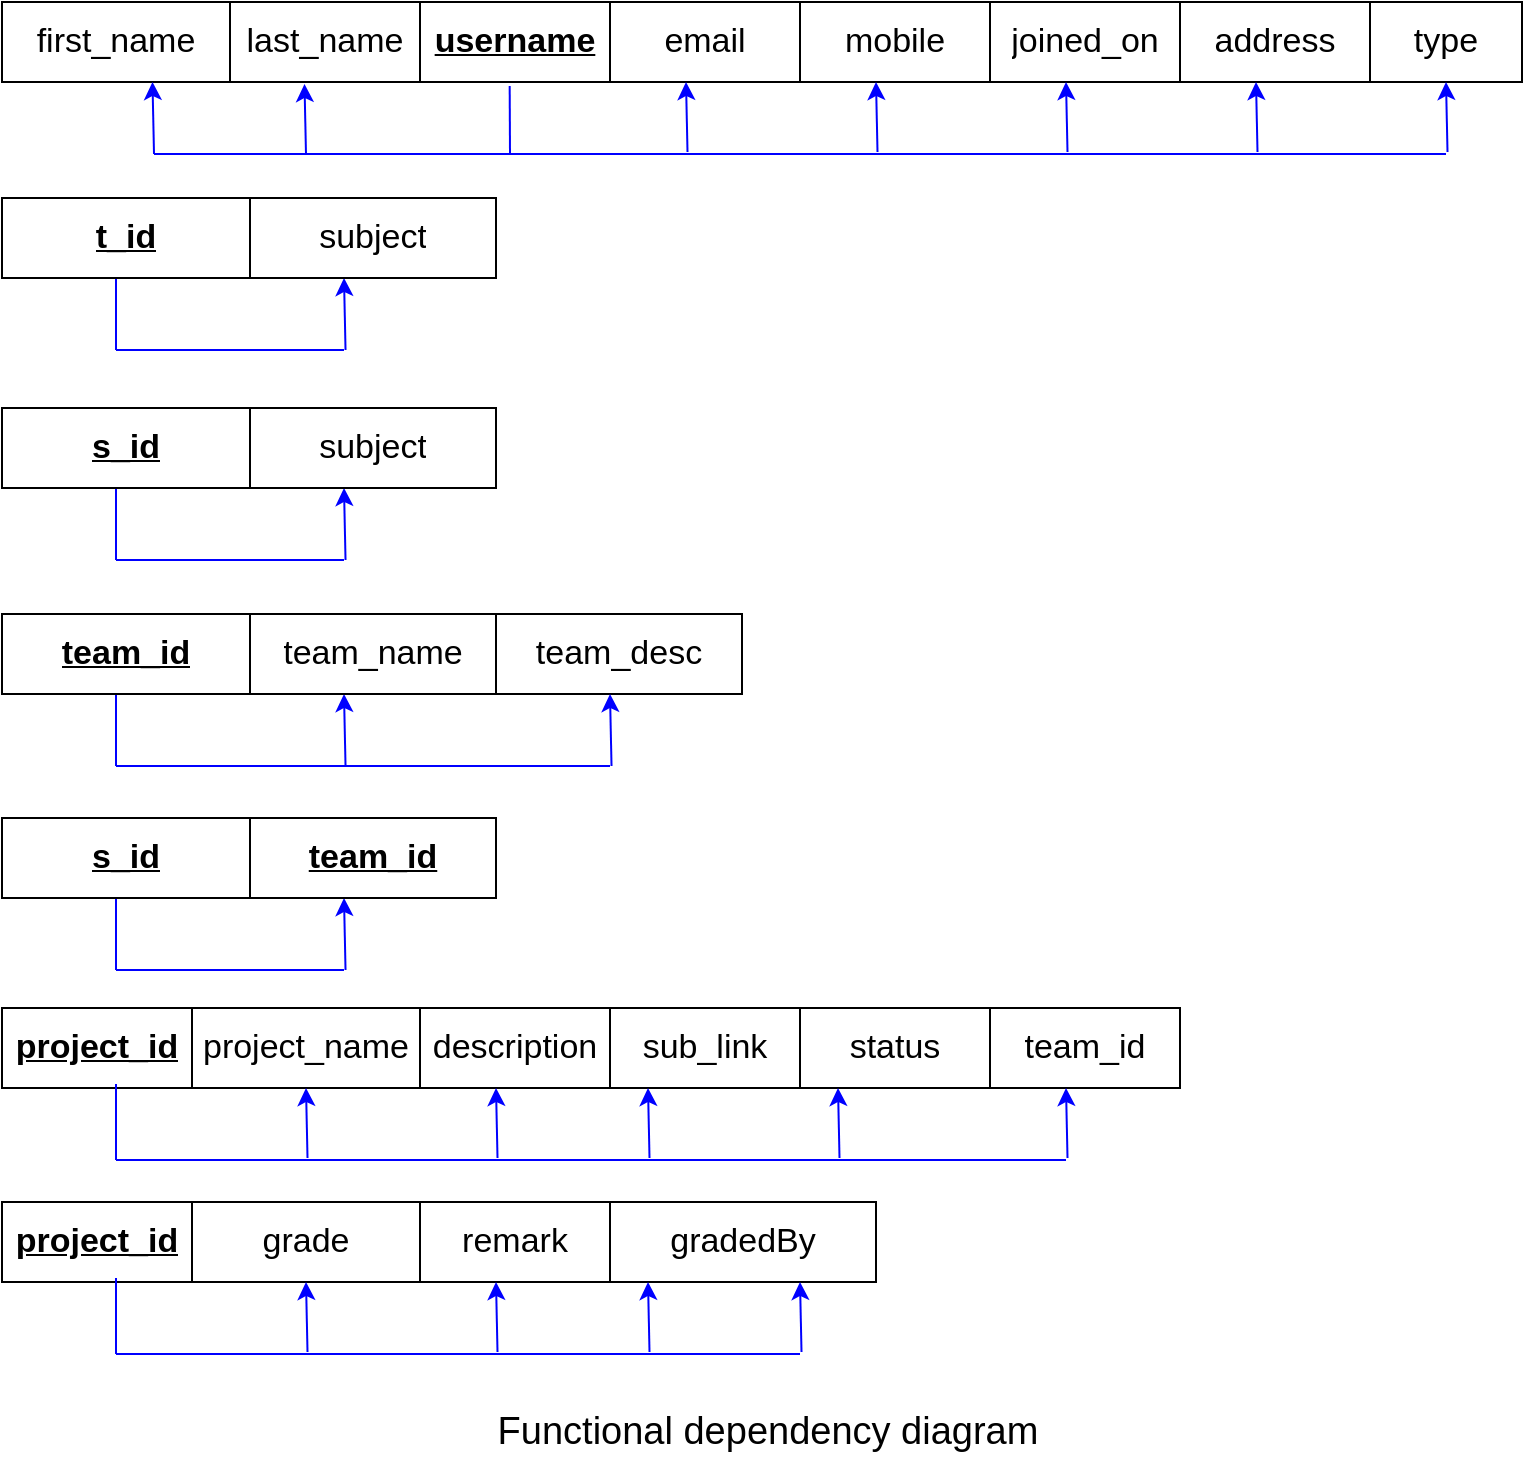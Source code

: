 <mxfile version="20.6.0" type="github">
  <diagram id="kgpKYQtTHZ0yAKxKKP6v" name="Page-1">
    <mxGraphModel dx="1422" dy="805" grid="0" gridSize="19" guides="1" tooltips="1" connect="1" arrows="1" fold="1" page="1" pageScale="1" pageWidth="1100" pageHeight="1700" background="#FFFFFF" math="0" shadow="0">
      <root>
        <mxCell id="0" />
        <mxCell id="1" parent="0" />
        <mxCell id="M3xpHvlSZPzgq7l44gkS-55" value="" style="shape=table;startSize=0;container=1;collapsible=0;childLayout=tableLayout;fontSize=14;" vertex="1" parent="1">
          <mxGeometry x="133" y="104" width="760" height="40" as="geometry" />
        </mxCell>
        <mxCell id="M3xpHvlSZPzgq7l44gkS-56" value="" style="shape=tableRow;horizontal=0;startSize=0;swimlaneHead=0;swimlaneBody=0;top=0;left=0;bottom=0;right=0;collapsible=0;dropTarget=0;fillColor=none;points=[[0,0.5],[1,0.5]];portConstraint=eastwest;fontSize=14;" vertex="1" parent="M3xpHvlSZPzgq7l44gkS-55">
          <mxGeometry width="760" height="40" as="geometry" />
        </mxCell>
        <mxCell id="M3xpHvlSZPzgq7l44gkS-57" value="first_name" style="shape=partialRectangle;html=1;whiteSpace=wrap;connectable=0;overflow=hidden;fillColor=none;top=0;left=0;bottom=0;right=0;pointerEvents=1;fontSize=17;" vertex="1" parent="M3xpHvlSZPzgq7l44gkS-56">
          <mxGeometry width="114" height="40" as="geometry">
            <mxRectangle width="114" height="40" as="alternateBounds" />
          </mxGeometry>
        </mxCell>
        <mxCell id="M3xpHvlSZPzgq7l44gkS-58" value="last_name" style="shape=partialRectangle;html=1;whiteSpace=wrap;connectable=0;overflow=hidden;fillColor=none;top=0;left=0;bottom=0;right=0;pointerEvents=1;fontSize=17;" vertex="1" parent="M3xpHvlSZPzgq7l44gkS-56">
          <mxGeometry x="114" width="95" height="40" as="geometry">
            <mxRectangle width="95" height="40" as="alternateBounds" />
          </mxGeometry>
        </mxCell>
        <mxCell id="M3xpHvlSZPzgq7l44gkS-59" value="&lt;u&gt;&lt;b&gt;username&lt;/b&gt;&lt;/u&gt;" style="shape=partialRectangle;html=1;whiteSpace=wrap;connectable=0;overflow=hidden;fillColor=none;top=0;left=0;bottom=0;right=0;pointerEvents=1;fontSize=17;" vertex="1" parent="M3xpHvlSZPzgq7l44gkS-56">
          <mxGeometry x="209" width="95" height="40" as="geometry">
            <mxRectangle width="95" height="40" as="alternateBounds" />
          </mxGeometry>
        </mxCell>
        <mxCell id="M3xpHvlSZPzgq7l44gkS-60" value="email" style="shape=partialRectangle;html=1;whiteSpace=wrap;connectable=0;overflow=hidden;fillColor=none;top=0;left=0;bottom=0;right=0;pointerEvents=1;fontSize=17;" vertex="1" parent="M3xpHvlSZPzgq7l44gkS-56">
          <mxGeometry x="304" width="95" height="40" as="geometry">
            <mxRectangle width="95" height="40" as="alternateBounds" />
          </mxGeometry>
        </mxCell>
        <mxCell id="M3xpHvlSZPzgq7l44gkS-61" value="mobile" style="shape=partialRectangle;html=1;whiteSpace=wrap;connectable=0;overflow=hidden;fillColor=none;top=0;left=0;bottom=0;right=0;pointerEvents=1;fontSize=17;" vertex="1" parent="M3xpHvlSZPzgq7l44gkS-56">
          <mxGeometry x="399" width="95" height="40" as="geometry">
            <mxRectangle width="95" height="40" as="alternateBounds" />
          </mxGeometry>
        </mxCell>
        <mxCell id="M3xpHvlSZPzgq7l44gkS-62" value="joined_on" style="shape=partialRectangle;html=1;whiteSpace=wrap;connectable=0;overflow=hidden;fillColor=none;top=0;left=0;bottom=0;right=0;pointerEvents=1;fontSize=17;" vertex="1" parent="M3xpHvlSZPzgq7l44gkS-56">
          <mxGeometry x="494" width="95" height="40" as="geometry">
            <mxRectangle width="95" height="40" as="alternateBounds" />
          </mxGeometry>
        </mxCell>
        <mxCell id="M3xpHvlSZPzgq7l44gkS-63" value="address" style="shape=partialRectangle;html=1;whiteSpace=wrap;connectable=0;overflow=hidden;fillColor=none;top=0;left=0;bottom=0;right=0;pointerEvents=1;fontSize=17;" vertex="1" parent="M3xpHvlSZPzgq7l44gkS-56">
          <mxGeometry x="589" width="95" height="40" as="geometry">
            <mxRectangle width="95" height="40" as="alternateBounds" />
          </mxGeometry>
        </mxCell>
        <mxCell id="M3xpHvlSZPzgq7l44gkS-64" value="type" style="shape=partialRectangle;html=1;whiteSpace=wrap;connectable=0;overflow=hidden;fillColor=none;top=0;left=0;bottom=0;right=0;pointerEvents=1;fontSize=17;" vertex="1" parent="M3xpHvlSZPzgq7l44gkS-56">
          <mxGeometry x="684" width="76" height="40" as="geometry">
            <mxRectangle width="76" height="40" as="alternateBounds" />
          </mxGeometry>
        </mxCell>
        <mxCell id="M3xpHvlSZPzgq7l44gkS-100" value="" style="endArrow=none;html=1;rounded=0;fontSize=17;labelBorderColor=#0000CC;fontColor=#0000CC;strokeColor=#0000FF;" edge="1" parent="1">
          <mxGeometry width="50" height="50" relative="1" as="geometry">
            <mxPoint x="209" y="180" as="sourcePoint" />
            <mxPoint x="855" y="180" as="targetPoint" />
          </mxGeometry>
        </mxCell>
        <mxCell id="M3xpHvlSZPzgq7l44gkS-101" value="" style="endArrow=classic;html=1;rounded=0;fontSize=17;entryX=0.099;entryY=1;entryDx=0;entryDy=0;entryPerimeter=0;labelBorderColor=#0000CC;fontColor=#0000CC;strokeColor=#0000FF;" edge="1" parent="1" target="M3xpHvlSZPzgq7l44gkS-56">
          <mxGeometry width="50" height="50" relative="1" as="geometry">
            <mxPoint x="209" y="180" as="sourcePoint" />
            <mxPoint x="449" y="294" as="targetPoint" />
          </mxGeometry>
        </mxCell>
        <mxCell id="M3xpHvlSZPzgq7l44gkS-102" value="" style="endArrow=classic;html=1;rounded=0;fontSize=17;entryX=0.199;entryY=1.025;entryDx=0;entryDy=0;entryPerimeter=0;labelBorderColor=#0000CC;fontColor=#0000CC;strokeColor=#0000FF;" edge="1" parent="1" target="M3xpHvlSZPzgq7l44gkS-56">
          <mxGeometry width="50" height="50" relative="1" as="geometry">
            <mxPoint x="285" y="180" as="sourcePoint" />
            <mxPoint x="449" y="294" as="targetPoint" />
          </mxGeometry>
        </mxCell>
        <mxCell id="M3xpHvlSZPzgq7l44gkS-105" value="" style="endArrow=classic;html=1;rounded=0;fontSize=17;entryX=0.199;entryY=1.025;entryDx=0;entryDy=0;entryPerimeter=0;labelBorderColor=#0000CC;fontColor=#0000CC;strokeColor=#0000FF;" edge="1" parent="1">
          <mxGeometry width="50" height="50" relative="1" as="geometry">
            <mxPoint x="475.76" y="179" as="sourcePoint" />
            <mxPoint x="475" y="144" as="targetPoint" />
          </mxGeometry>
        </mxCell>
        <mxCell id="M3xpHvlSZPzgq7l44gkS-106" value="" style="endArrow=classic;html=1;rounded=0;fontSize=17;entryX=0.199;entryY=1.025;entryDx=0;entryDy=0;entryPerimeter=0;labelBorderColor=#0000CC;fontColor=#0000CC;strokeColor=#0000FF;" edge="1" parent="1">
          <mxGeometry width="50" height="50" relative="1" as="geometry">
            <mxPoint x="665.76" y="179" as="sourcePoint" />
            <mxPoint x="665" y="144" as="targetPoint" />
          </mxGeometry>
        </mxCell>
        <mxCell id="M3xpHvlSZPzgq7l44gkS-107" value="" style="endArrow=classic;html=1;rounded=0;fontSize=17;entryX=0.199;entryY=1.025;entryDx=0;entryDy=0;entryPerimeter=0;labelBorderColor=#0000CC;fontColor=#0000CC;strokeColor=#0000FF;" edge="1" parent="1">
          <mxGeometry width="50" height="50" relative="1" as="geometry">
            <mxPoint x="570.76" y="179" as="sourcePoint" />
            <mxPoint x="570" y="144" as="targetPoint" />
          </mxGeometry>
        </mxCell>
        <mxCell id="M3xpHvlSZPzgq7l44gkS-108" value="" style="endArrow=classic;html=1;rounded=0;fontSize=17;entryX=0.199;entryY=1.025;entryDx=0;entryDy=0;entryPerimeter=0;labelBorderColor=#0000CC;fontColor=#0000CC;strokeColor=#0000FF;" edge="1" parent="1">
          <mxGeometry width="50" height="50" relative="1" as="geometry">
            <mxPoint x="855.76" y="179" as="sourcePoint" />
            <mxPoint x="855" y="144" as="targetPoint" />
          </mxGeometry>
        </mxCell>
        <mxCell id="M3xpHvlSZPzgq7l44gkS-109" value="" style="endArrow=classic;html=1;rounded=0;fontSize=17;entryX=0.199;entryY=1.025;entryDx=0;entryDy=0;entryPerimeter=0;labelBorderColor=#0000CC;fontColor=#0000CC;strokeColor=#0000FF;" edge="1" parent="1">
          <mxGeometry width="50" height="50" relative="1" as="geometry">
            <mxPoint x="760.76" y="179" as="sourcePoint" />
            <mxPoint x="760" y="144" as="targetPoint" />
          </mxGeometry>
        </mxCell>
        <mxCell id="M3xpHvlSZPzgq7l44gkS-110" value="" style="endArrow=none;html=1;rounded=0;fontSize=17;entryX=0.334;entryY=1.05;entryDx=0;entryDy=0;entryPerimeter=0;labelBorderColor=#0000CC;fontColor=#0000CC;strokeColor=#0000FF;" edge="1" parent="1" target="M3xpHvlSZPzgq7l44gkS-56">
          <mxGeometry width="50" height="50" relative="1" as="geometry">
            <mxPoint x="387" y="180" as="sourcePoint" />
            <mxPoint x="449" y="294" as="targetPoint" />
          </mxGeometry>
        </mxCell>
        <mxCell id="M3xpHvlSZPzgq7l44gkS-121" value="" style="endArrow=none;html=1;rounded=0;fontSize=17;labelBorderColor=#0000CC;fontColor=#0000CC;strokeColor=#0000FF;" edge="1" parent="1">
          <mxGeometry width="50" height="50" relative="1" as="geometry">
            <mxPoint x="190" y="278" as="sourcePoint" />
            <mxPoint x="304" y="278" as="targetPoint" />
          </mxGeometry>
        </mxCell>
        <mxCell id="M3xpHvlSZPzgq7l44gkS-122" value="" style="endArrow=classic;html=1;rounded=0;fontSize=17;entryX=0.099;entryY=1;entryDx=0;entryDy=0;entryPerimeter=0;labelBorderColor=#0000CC;fontColor=#0000CC;strokeColor=#0000FF;" edge="1" parent="1">
          <mxGeometry width="50" height="50" relative="1" as="geometry">
            <mxPoint x="304.76" y="278" as="sourcePoint" />
            <mxPoint x="304" y="242" as="targetPoint" />
          </mxGeometry>
        </mxCell>
        <mxCell id="M3xpHvlSZPzgq7l44gkS-129" value="" style="endArrow=none;html=1;rounded=0;fontSize=17;entryX=0.334;entryY=1.05;entryDx=0;entryDy=0;entryPerimeter=0;labelBorderColor=#0000CC;fontColor=#0000CC;strokeColor=#0000FF;" edge="1" parent="1">
          <mxGeometry width="50" height="50" relative="1" as="geometry">
            <mxPoint x="190" y="278" as="sourcePoint" />
            <mxPoint x="190.0" y="242" as="targetPoint" />
          </mxGeometry>
        </mxCell>
        <mxCell id="M3xpHvlSZPzgq7l44gkS-130" value="" style="shape=table;startSize=0;container=1;collapsible=0;childLayout=tableLayout;fontSize=17;fontColor=#000000;" vertex="1" parent="1">
          <mxGeometry x="133" y="202" width="247" height="40" as="geometry" />
        </mxCell>
        <mxCell id="M3xpHvlSZPzgq7l44gkS-131" value="" style="shape=tableRow;horizontal=0;startSize=0;swimlaneHead=0;swimlaneBody=0;top=0;left=0;bottom=0;right=0;collapsible=0;dropTarget=0;fillColor=none;points=[[0,0.5],[1,0.5]];portConstraint=eastwest;fontSize=17;fontColor=#000000;" vertex="1" parent="M3xpHvlSZPzgq7l44gkS-130">
          <mxGeometry width="247" height="40" as="geometry" />
        </mxCell>
        <mxCell id="M3xpHvlSZPzgq7l44gkS-132" value="&lt;font&gt;&lt;b&gt;&lt;u&gt;t_id&lt;/u&gt;&lt;/b&gt;&lt;/font&gt;" style="shape=partialRectangle;html=1;whiteSpace=wrap;connectable=0;overflow=hidden;fillColor=none;top=0;left=0;bottom=0;right=0;pointerEvents=1;fontSize=17;fontColor=#000000;" vertex="1" parent="M3xpHvlSZPzgq7l44gkS-131">
          <mxGeometry width="124" height="40" as="geometry">
            <mxRectangle width="124" height="40" as="alternateBounds" />
          </mxGeometry>
        </mxCell>
        <mxCell id="M3xpHvlSZPzgq7l44gkS-133" value="&lt;font&gt;subject&lt;/font&gt;" style="shape=partialRectangle;html=1;whiteSpace=wrap;connectable=0;overflow=hidden;fillColor=none;top=0;left=0;bottom=0;right=0;pointerEvents=1;fontSize=17;fontColor=#000000;" vertex="1" parent="M3xpHvlSZPzgq7l44gkS-131">
          <mxGeometry x="124" width="123" height="40" as="geometry">
            <mxRectangle width="123" height="40" as="alternateBounds" />
          </mxGeometry>
        </mxCell>
        <mxCell id="M3xpHvlSZPzgq7l44gkS-134" value="" style="endArrow=none;html=1;rounded=0;fontSize=17;labelBorderColor=#0000CC;fontColor=#0000CC;strokeColor=#0000FF;" edge="1" parent="1">
          <mxGeometry width="50" height="50" relative="1" as="geometry">
            <mxPoint x="190" y="383" as="sourcePoint" />
            <mxPoint x="304" y="383" as="targetPoint" />
          </mxGeometry>
        </mxCell>
        <mxCell id="M3xpHvlSZPzgq7l44gkS-135" value="" style="endArrow=classic;html=1;rounded=0;fontSize=17;entryX=0.099;entryY=1;entryDx=0;entryDy=0;entryPerimeter=0;labelBorderColor=#0000CC;fontColor=#0000CC;strokeColor=#0000FF;" edge="1" parent="1">
          <mxGeometry width="50" height="50" relative="1" as="geometry">
            <mxPoint x="304.76" y="383" as="sourcePoint" />
            <mxPoint x="304" y="347" as="targetPoint" />
          </mxGeometry>
        </mxCell>
        <mxCell id="M3xpHvlSZPzgq7l44gkS-136" value="" style="endArrow=none;html=1;rounded=0;fontSize=17;entryX=0.334;entryY=1.05;entryDx=0;entryDy=0;entryPerimeter=0;labelBorderColor=#0000CC;fontColor=#0000CC;strokeColor=#0000FF;" edge="1" parent="1">
          <mxGeometry width="50" height="50" relative="1" as="geometry">
            <mxPoint x="190" y="383" as="sourcePoint" />
            <mxPoint x="190" y="347" as="targetPoint" />
          </mxGeometry>
        </mxCell>
        <mxCell id="M3xpHvlSZPzgq7l44gkS-137" value="" style="shape=table;startSize=0;container=1;collapsible=0;childLayout=tableLayout;fontSize=17;fontColor=#000000;" vertex="1" parent="1">
          <mxGeometry x="133" y="307" width="247" height="40" as="geometry" />
        </mxCell>
        <mxCell id="M3xpHvlSZPzgq7l44gkS-138" value="" style="shape=tableRow;horizontal=0;startSize=0;swimlaneHead=0;swimlaneBody=0;top=0;left=0;bottom=0;right=0;collapsible=0;dropTarget=0;fillColor=none;points=[[0,0.5],[1,0.5]];portConstraint=eastwest;fontSize=17;fontColor=#000000;" vertex="1" parent="M3xpHvlSZPzgq7l44gkS-137">
          <mxGeometry width="247" height="40" as="geometry" />
        </mxCell>
        <mxCell id="M3xpHvlSZPzgq7l44gkS-139" value="&lt;font&gt;&lt;b&gt;&lt;u&gt;s_id&lt;/u&gt;&lt;/b&gt;&lt;/font&gt;" style="shape=partialRectangle;html=1;whiteSpace=wrap;connectable=0;overflow=hidden;fillColor=none;top=0;left=0;bottom=0;right=0;pointerEvents=1;fontSize=17;fontColor=#000000;" vertex="1" parent="M3xpHvlSZPzgq7l44gkS-138">
          <mxGeometry width="124" height="40" as="geometry">
            <mxRectangle width="124" height="40" as="alternateBounds" />
          </mxGeometry>
        </mxCell>
        <mxCell id="M3xpHvlSZPzgq7l44gkS-140" value="&lt;font&gt;subject&lt;/font&gt;" style="shape=partialRectangle;html=1;whiteSpace=wrap;connectable=0;overflow=hidden;fillColor=none;top=0;left=0;bottom=0;right=0;pointerEvents=1;fontSize=17;fontColor=#000000;" vertex="1" parent="M3xpHvlSZPzgq7l44gkS-138">
          <mxGeometry x="124" width="123" height="40" as="geometry">
            <mxRectangle width="123" height="40" as="alternateBounds" />
          </mxGeometry>
        </mxCell>
        <mxCell id="M3xpHvlSZPzgq7l44gkS-141" value="" style="endArrow=none;html=1;rounded=0;fontSize=17;labelBorderColor=#0000CC;fontColor=#0000CC;strokeColor=#0000FF;" edge="1" parent="1">
          <mxGeometry width="50" height="50" relative="1" as="geometry">
            <mxPoint x="190" y="486" as="sourcePoint" />
            <mxPoint x="437" y="486" as="targetPoint" />
          </mxGeometry>
        </mxCell>
        <mxCell id="M3xpHvlSZPzgq7l44gkS-142" value="" style="endArrow=classic;html=1;rounded=0;fontSize=17;entryX=0.099;entryY=1;entryDx=0;entryDy=0;entryPerimeter=0;labelBorderColor=#0000CC;fontColor=#0000CC;strokeColor=#0000FF;" edge="1" parent="1">
          <mxGeometry width="50" height="50" relative="1" as="geometry">
            <mxPoint x="304.76" y="486" as="sourcePoint" />
            <mxPoint x="304" y="450" as="targetPoint" />
          </mxGeometry>
        </mxCell>
        <mxCell id="M3xpHvlSZPzgq7l44gkS-143" value="" style="endArrow=none;html=1;rounded=0;fontSize=17;entryX=0.334;entryY=1.05;entryDx=0;entryDy=0;entryPerimeter=0;labelBorderColor=#0000CC;fontColor=#0000CC;strokeColor=#0000FF;" edge="1" parent="1">
          <mxGeometry width="50" height="50" relative="1" as="geometry">
            <mxPoint x="190" y="486" as="sourcePoint" />
            <mxPoint x="190" y="450" as="targetPoint" />
          </mxGeometry>
        </mxCell>
        <mxCell id="M3xpHvlSZPzgq7l44gkS-144" value="" style="shape=table;startSize=0;container=1;collapsible=0;childLayout=tableLayout;fontSize=17;fontColor=#000000;" vertex="1" parent="1">
          <mxGeometry x="133" y="410" width="370" height="40" as="geometry" />
        </mxCell>
        <mxCell id="M3xpHvlSZPzgq7l44gkS-145" value="" style="shape=tableRow;horizontal=0;startSize=0;swimlaneHead=0;swimlaneBody=0;top=0;left=0;bottom=0;right=0;collapsible=0;dropTarget=0;fillColor=none;points=[[0,0.5],[1,0.5]];portConstraint=eastwest;fontSize=17;fontColor=#000000;" vertex="1" parent="M3xpHvlSZPzgq7l44gkS-144">
          <mxGeometry width="370" height="40" as="geometry" />
        </mxCell>
        <mxCell id="M3xpHvlSZPzgq7l44gkS-146" value="&lt;font&gt;&lt;b&gt;&lt;u&gt;team_id&lt;/u&gt;&lt;/b&gt;&lt;/font&gt;" style="shape=partialRectangle;html=1;whiteSpace=wrap;connectable=0;overflow=hidden;fillColor=none;top=0;left=0;bottom=0;right=0;pointerEvents=1;fontSize=17;fontColor=#000000;" vertex="1" parent="M3xpHvlSZPzgq7l44gkS-145">
          <mxGeometry width="124" height="40" as="geometry">
            <mxRectangle width="124" height="40" as="alternateBounds" />
          </mxGeometry>
        </mxCell>
        <mxCell id="M3xpHvlSZPzgq7l44gkS-147" value="&lt;font&gt;team_name&lt;/font&gt;" style="shape=partialRectangle;html=1;whiteSpace=wrap;connectable=0;overflow=hidden;fillColor=none;top=0;left=0;bottom=0;right=0;pointerEvents=1;fontSize=17;fontColor=#000000;" vertex="1" parent="M3xpHvlSZPzgq7l44gkS-145">
          <mxGeometry x="124" width="123" height="40" as="geometry">
            <mxRectangle width="123" height="40" as="alternateBounds" />
          </mxGeometry>
        </mxCell>
        <mxCell id="M3xpHvlSZPzgq7l44gkS-148" value="team_desc" style="shape=partialRectangle;html=1;whiteSpace=wrap;connectable=0;overflow=hidden;fillColor=none;top=0;left=0;bottom=0;right=0;pointerEvents=1;fontSize=17;fontColor=#000000;" vertex="1" parent="M3xpHvlSZPzgq7l44gkS-145">
          <mxGeometry x="247" width="123" height="40" as="geometry">
            <mxRectangle width="123" height="40" as="alternateBounds" />
          </mxGeometry>
        </mxCell>
        <mxCell id="M3xpHvlSZPzgq7l44gkS-149" value="" style="endArrow=classic;html=1;rounded=0;fontSize=17;entryX=0.099;entryY=1;entryDx=0;entryDy=0;entryPerimeter=0;labelBorderColor=#0000CC;fontColor=#0000CC;strokeColor=#0000FF;" edge="1" parent="1">
          <mxGeometry width="50" height="50" relative="1" as="geometry">
            <mxPoint x="437.76" y="486" as="sourcePoint" />
            <mxPoint x="437" y="450" as="targetPoint" />
          </mxGeometry>
        </mxCell>
        <mxCell id="M3xpHvlSZPzgq7l44gkS-150" value="" style="endArrow=none;html=1;rounded=0;fontSize=17;labelBorderColor=#0000CC;fontColor=#0000CC;strokeColor=#0000FF;" edge="1" parent="1">
          <mxGeometry width="50" height="50" relative="1" as="geometry">
            <mxPoint x="190" y="588" as="sourcePoint" />
            <mxPoint x="304" y="588" as="targetPoint" />
          </mxGeometry>
        </mxCell>
        <mxCell id="M3xpHvlSZPzgq7l44gkS-151" value="" style="endArrow=classic;html=1;rounded=0;fontSize=17;entryX=0.099;entryY=1;entryDx=0;entryDy=0;entryPerimeter=0;labelBorderColor=#0000CC;fontColor=#0000CC;strokeColor=#0000FF;" edge="1" parent="1">
          <mxGeometry width="50" height="50" relative="1" as="geometry">
            <mxPoint x="304.76" y="588" as="sourcePoint" />
            <mxPoint x="304" y="552" as="targetPoint" />
          </mxGeometry>
        </mxCell>
        <mxCell id="M3xpHvlSZPzgq7l44gkS-152" value="" style="endArrow=none;html=1;rounded=0;fontSize=17;entryX=0.334;entryY=1.05;entryDx=0;entryDy=0;entryPerimeter=0;labelBorderColor=#0000CC;fontColor=#0000CC;strokeColor=#0000FF;" edge="1" parent="1">
          <mxGeometry width="50" height="50" relative="1" as="geometry">
            <mxPoint x="190" y="588" as="sourcePoint" />
            <mxPoint x="190" y="552" as="targetPoint" />
          </mxGeometry>
        </mxCell>
        <mxCell id="M3xpHvlSZPzgq7l44gkS-153" value="" style="shape=table;startSize=0;container=1;collapsible=0;childLayout=tableLayout;fontSize=17;fontColor=#000000;" vertex="1" parent="1">
          <mxGeometry x="133" y="512" width="247" height="40" as="geometry" />
        </mxCell>
        <mxCell id="M3xpHvlSZPzgq7l44gkS-154" value="" style="shape=tableRow;horizontal=0;startSize=0;swimlaneHead=0;swimlaneBody=0;top=0;left=0;bottom=0;right=0;collapsible=0;dropTarget=0;fillColor=none;points=[[0,0.5],[1,0.5]];portConstraint=eastwest;fontSize=17;fontColor=#000000;" vertex="1" parent="M3xpHvlSZPzgq7l44gkS-153">
          <mxGeometry width="247" height="40" as="geometry" />
        </mxCell>
        <mxCell id="M3xpHvlSZPzgq7l44gkS-155" value="&lt;font&gt;&lt;b&gt;&lt;u&gt;s_id&lt;/u&gt;&lt;/b&gt;&lt;/font&gt;" style="shape=partialRectangle;html=1;whiteSpace=wrap;connectable=0;overflow=hidden;fillColor=none;top=0;left=0;bottom=0;right=0;pointerEvents=1;fontSize=17;fontColor=#000000;" vertex="1" parent="M3xpHvlSZPzgq7l44gkS-154">
          <mxGeometry width="124" height="40" as="geometry">
            <mxRectangle width="124" height="40" as="alternateBounds" />
          </mxGeometry>
        </mxCell>
        <mxCell id="M3xpHvlSZPzgq7l44gkS-156" value="&lt;font&gt;&lt;u&gt;&lt;b&gt;team_id&lt;/b&gt;&lt;/u&gt;&lt;/font&gt;" style="shape=partialRectangle;html=1;whiteSpace=wrap;connectable=0;overflow=hidden;fillColor=none;top=0;left=0;bottom=0;right=0;pointerEvents=1;fontSize=17;fontColor=#000000;" vertex="1" parent="M3xpHvlSZPzgq7l44gkS-154">
          <mxGeometry x="124" width="123" height="40" as="geometry">
            <mxRectangle width="123" height="40" as="alternateBounds" />
          </mxGeometry>
        </mxCell>
        <mxCell id="M3xpHvlSZPzgq7l44gkS-176" value="" style="shape=table;startSize=0;container=1;collapsible=0;childLayout=tableLayout;fontSize=14;" vertex="1" parent="1">
          <mxGeometry x="133" y="607" width="589" height="40" as="geometry" />
        </mxCell>
        <mxCell id="M3xpHvlSZPzgq7l44gkS-177" value="" style="shape=tableRow;horizontal=0;startSize=0;swimlaneHead=0;swimlaneBody=0;top=0;left=0;bottom=0;right=0;collapsible=0;dropTarget=0;fillColor=none;points=[[0,0.5],[1,0.5]];portConstraint=eastwest;fontSize=14;" vertex="1" parent="M3xpHvlSZPzgq7l44gkS-176">
          <mxGeometry width="589" height="40" as="geometry" />
        </mxCell>
        <mxCell id="M3xpHvlSZPzgq7l44gkS-178" value="&lt;b&gt;&lt;u&gt;project_id&lt;/u&gt;&lt;/b&gt;" style="shape=partialRectangle;html=1;whiteSpace=wrap;connectable=0;overflow=hidden;fillColor=none;top=0;left=0;bottom=0;right=0;pointerEvents=1;fontSize=17;" vertex="1" parent="M3xpHvlSZPzgq7l44gkS-177">
          <mxGeometry width="95" height="40" as="geometry">
            <mxRectangle width="95" height="40" as="alternateBounds" />
          </mxGeometry>
        </mxCell>
        <mxCell id="M3xpHvlSZPzgq7l44gkS-179" value="project_name" style="shape=partialRectangle;html=1;whiteSpace=wrap;connectable=0;overflow=hidden;fillColor=none;top=0;left=0;bottom=0;right=0;pointerEvents=1;fontSize=17;" vertex="1" parent="M3xpHvlSZPzgq7l44gkS-177">
          <mxGeometry x="95" width="114" height="40" as="geometry">
            <mxRectangle width="114" height="40" as="alternateBounds" />
          </mxGeometry>
        </mxCell>
        <mxCell id="M3xpHvlSZPzgq7l44gkS-180" value="description" style="shape=partialRectangle;html=1;whiteSpace=wrap;connectable=0;overflow=hidden;fillColor=none;top=0;left=0;bottom=0;right=0;pointerEvents=1;fontSize=17;" vertex="1" parent="M3xpHvlSZPzgq7l44gkS-177">
          <mxGeometry x="209" width="95" height="40" as="geometry">
            <mxRectangle width="95" height="40" as="alternateBounds" />
          </mxGeometry>
        </mxCell>
        <mxCell id="M3xpHvlSZPzgq7l44gkS-181" value="sub_link" style="shape=partialRectangle;html=1;whiteSpace=wrap;connectable=0;overflow=hidden;fillColor=none;top=0;left=0;bottom=0;right=0;pointerEvents=1;fontSize=17;" vertex="1" parent="M3xpHvlSZPzgq7l44gkS-177">
          <mxGeometry x="304" width="95" height="40" as="geometry">
            <mxRectangle width="95" height="40" as="alternateBounds" />
          </mxGeometry>
        </mxCell>
        <mxCell id="M3xpHvlSZPzgq7l44gkS-182" value="status" style="shape=partialRectangle;html=1;whiteSpace=wrap;connectable=0;overflow=hidden;fillColor=none;top=0;left=0;bottom=0;right=0;pointerEvents=1;fontSize=17;" vertex="1" parent="M3xpHvlSZPzgq7l44gkS-177">
          <mxGeometry x="399" width="95" height="40" as="geometry">
            <mxRectangle width="95" height="40" as="alternateBounds" />
          </mxGeometry>
        </mxCell>
        <mxCell id="M3xpHvlSZPzgq7l44gkS-183" value="team_id" style="shape=partialRectangle;html=1;whiteSpace=wrap;connectable=0;overflow=hidden;fillColor=none;top=0;left=0;bottom=0;right=0;pointerEvents=1;fontSize=17;" vertex="1" parent="M3xpHvlSZPzgq7l44gkS-177">
          <mxGeometry x="494" width="95" height="40" as="geometry">
            <mxRectangle width="95" height="40" as="alternateBounds" />
          </mxGeometry>
        </mxCell>
        <mxCell id="M3xpHvlSZPzgq7l44gkS-186" value="" style="endArrow=none;html=1;rounded=0;fontSize=17;labelBorderColor=#0000CC;fontColor=#0000CC;strokeColor=#0000FF;" edge="1" parent="1">
          <mxGeometry width="50" height="50" relative="1" as="geometry">
            <mxPoint x="190" y="683" as="sourcePoint" />
            <mxPoint x="665" y="683" as="targetPoint" />
          </mxGeometry>
        </mxCell>
        <mxCell id="M3xpHvlSZPzgq7l44gkS-189" value="" style="endArrow=classic;html=1;rounded=0;fontSize=17;entryX=0.199;entryY=1.025;entryDx=0;entryDy=0;entryPerimeter=0;labelBorderColor=#0000CC;fontColor=#0000CC;strokeColor=#0000FF;" edge="1" parent="1">
          <mxGeometry width="50" height="50" relative="1" as="geometry">
            <mxPoint x="456.76" y="682" as="sourcePoint" />
            <mxPoint x="456" y="647" as="targetPoint" />
          </mxGeometry>
        </mxCell>
        <mxCell id="M3xpHvlSZPzgq7l44gkS-190" value="" style="endArrow=classic;html=1;rounded=0;fontSize=17;entryX=0.199;entryY=1.025;entryDx=0;entryDy=0;entryPerimeter=0;labelBorderColor=#0000CC;fontColor=#0000CC;strokeColor=#0000FF;" edge="1" parent="1">
          <mxGeometry width="50" height="50" relative="1" as="geometry">
            <mxPoint x="665.76" y="682" as="sourcePoint" />
            <mxPoint x="665" y="647" as="targetPoint" />
          </mxGeometry>
        </mxCell>
        <mxCell id="M3xpHvlSZPzgq7l44gkS-191" value="" style="endArrow=classic;html=1;rounded=0;fontSize=17;entryX=0.199;entryY=1.025;entryDx=0;entryDy=0;entryPerimeter=0;labelBorderColor=#0000CC;fontColor=#0000CC;strokeColor=#0000FF;" edge="1" parent="1">
          <mxGeometry width="50" height="50" relative="1" as="geometry">
            <mxPoint x="551.76" y="682" as="sourcePoint" />
            <mxPoint x="551" y="647" as="targetPoint" />
          </mxGeometry>
        </mxCell>
        <mxCell id="M3xpHvlSZPzgq7l44gkS-192" value="" style="endArrow=classic;html=1;rounded=0;fontSize=17;entryX=0.199;entryY=1.025;entryDx=0;entryDy=0;entryPerimeter=0;labelBorderColor=#0000CC;fontColor=#0000CC;strokeColor=#0000FF;" edge="1" parent="1">
          <mxGeometry width="50" height="50" relative="1" as="geometry">
            <mxPoint x="380.76" y="682" as="sourcePoint" />
            <mxPoint x="380" y="647" as="targetPoint" />
          </mxGeometry>
        </mxCell>
        <mxCell id="M3xpHvlSZPzgq7l44gkS-193" value="" style="endArrow=classic;html=1;rounded=0;fontSize=17;entryX=0.199;entryY=1.025;entryDx=0;entryDy=0;entryPerimeter=0;labelBorderColor=#0000CC;fontColor=#0000CC;strokeColor=#0000FF;" edge="1" parent="1">
          <mxGeometry width="50" height="50" relative="1" as="geometry">
            <mxPoint x="285.76" y="682" as="sourcePoint" />
            <mxPoint x="285" y="647" as="targetPoint" />
          </mxGeometry>
        </mxCell>
        <mxCell id="M3xpHvlSZPzgq7l44gkS-197" value="" style="endArrow=none;html=1;rounded=0;labelBorderColor=#0000CC;strokeColor=#0000FF;fontSize=19;fontColor=#000000;" edge="1" parent="1">
          <mxGeometry width="50" height="50" relative="1" as="geometry">
            <mxPoint x="190" y="683" as="sourcePoint" />
            <mxPoint x="190" y="645" as="targetPoint" />
          </mxGeometry>
        </mxCell>
        <mxCell id="M3xpHvlSZPzgq7l44gkS-198" value="" style="shape=table;startSize=0;container=1;collapsible=0;childLayout=tableLayout;fontSize=14;" vertex="1" parent="1">
          <mxGeometry x="133" y="704" width="437" height="40" as="geometry" />
        </mxCell>
        <mxCell id="M3xpHvlSZPzgq7l44gkS-199" value="" style="shape=tableRow;horizontal=0;startSize=0;swimlaneHead=0;swimlaneBody=0;top=0;left=0;bottom=0;right=0;collapsible=0;dropTarget=0;fillColor=none;points=[[0,0.5],[1,0.5]];portConstraint=eastwest;fontSize=14;" vertex="1" parent="M3xpHvlSZPzgq7l44gkS-198">
          <mxGeometry width="437" height="40" as="geometry" />
        </mxCell>
        <mxCell id="M3xpHvlSZPzgq7l44gkS-200" value="&lt;b&gt;&lt;u&gt;project_id&lt;/u&gt;&lt;/b&gt;" style="shape=partialRectangle;html=1;whiteSpace=wrap;connectable=0;overflow=hidden;fillColor=none;top=0;left=0;bottom=0;right=0;pointerEvents=1;fontSize=17;" vertex="1" parent="M3xpHvlSZPzgq7l44gkS-199">
          <mxGeometry width="95" height="40" as="geometry">
            <mxRectangle width="95" height="40" as="alternateBounds" />
          </mxGeometry>
        </mxCell>
        <mxCell id="M3xpHvlSZPzgq7l44gkS-201" value="grade" style="shape=partialRectangle;html=1;whiteSpace=wrap;connectable=0;overflow=hidden;fillColor=none;top=0;left=0;bottom=0;right=0;pointerEvents=1;fontSize=17;" vertex="1" parent="M3xpHvlSZPzgq7l44gkS-199">
          <mxGeometry x="95" width="114" height="40" as="geometry">
            <mxRectangle width="114" height="40" as="alternateBounds" />
          </mxGeometry>
        </mxCell>
        <mxCell id="M3xpHvlSZPzgq7l44gkS-202" value="remark" style="shape=partialRectangle;html=1;whiteSpace=wrap;connectable=0;overflow=hidden;fillColor=none;top=0;left=0;bottom=0;right=0;pointerEvents=1;fontSize=17;" vertex="1" parent="M3xpHvlSZPzgq7l44gkS-199">
          <mxGeometry x="209" width="95" height="40" as="geometry">
            <mxRectangle width="95" height="40" as="alternateBounds" />
          </mxGeometry>
        </mxCell>
        <mxCell id="M3xpHvlSZPzgq7l44gkS-204" value="gradedBy" style="shape=partialRectangle;html=1;whiteSpace=wrap;connectable=0;overflow=hidden;fillColor=none;top=0;left=0;bottom=0;right=0;pointerEvents=1;fontSize=17;" vertex="1" parent="M3xpHvlSZPzgq7l44gkS-199">
          <mxGeometry x="304" width="133" height="40" as="geometry">
            <mxRectangle width="133" height="40" as="alternateBounds" />
          </mxGeometry>
        </mxCell>
        <mxCell id="M3xpHvlSZPzgq7l44gkS-206" value="" style="endArrow=none;html=1;rounded=0;fontSize=17;labelBorderColor=#0000CC;fontColor=#0000CC;strokeColor=#0000FF;" edge="1" parent="1">
          <mxGeometry width="50" height="50" relative="1" as="geometry">
            <mxPoint x="190" y="780" as="sourcePoint" />
            <mxPoint x="532" y="780" as="targetPoint" />
          </mxGeometry>
        </mxCell>
        <mxCell id="M3xpHvlSZPzgq7l44gkS-207" value="" style="endArrow=classic;html=1;rounded=0;fontSize=17;entryX=0.199;entryY=1.025;entryDx=0;entryDy=0;entryPerimeter=0;labelBorderColor=#0000CC;fontColor=#0000CC;strokeColor=#0000FF;" edge="1" parent="1">
          <mxGeometry width="50" height="50" relative="1" as="geometry">
            <mxPoint x="456.76" y="779" as="sourcePoint" />
            <mxPoint x="456" y="744" as="targetPoint" />
          </mxGeometry>
        </mxCell>
        <mxCell id="M3xpHvlSZPzgq7l44gkS-209" value="" style="endArrow=classic;html=1;rounded=0;fontSize=17;entryX=0.199;entryY=1.025;entryDx=0;entryDy=0;entryPerimeter=0;labelBorderColor=#0000CC;fontColor=#0000CC;strokeColor=#0000FF;" edge="1" parent="1">
          <mxGeometry width="50" height="50" relative="1" as="geometry">
            <mxPoint x="532.76" y="779" as="sourcePoint" />
            <mxPoint x="532" y="744" as="targetPoint" />
          </mxGeometry>
        </mxCell>
        <mxCell id="M3xpHvlSZPzgq7l44gkS-210" value="" style="endArrow=classic;html=1;rounded=0;fontSize=17;entryX=0.199;entryY=1.025;entryDx=0;entryDy=0;entryPerimeter=0;labelBorderColor=#0000CC;fontColor=#0000CC;strokeColor=#0000FF;" edge="1" parent="1">
          <mxGeometry width="50" height="50" relative="1" as="geometry">
            <mxPoint x="380.76" y="779" as="sourcePoint" />
            <mxPoint x="380" y="744" as="targetPoint" />
          </mxGeometry>
        </mxCell>
        <mxCell id="M3xpHvlSZPzgq7l44gkS-211" value="" style="endArrow=classic;html=1;rounded=0;fontSize=17;entryX=0.199;entryY=1.025;entryDx=0;entryDy=0;entryPerimeter=0;labelBorderColor=#0000CC;fontColor=#0000CC;strokeColor=#0000FF;" edge="1" parent="1">
          <mxGeometry width="50" height="50" relative="1" as="geometry">
            <mxPoint x="285.76" y="779" as="sourcePoint" />
            <mxPoint x="285" y="744" as="targetPoint" />
          </mxGeometry>
        </mxCell>
        <mxCell id="M3xpHvlSZPzgq7l44gkS-212" value="" style="endArrow=none;html=1;rounded=0;labelBorderColor=#0000CC;strokeColor=#0000FF;fontSize=19;fontColor=#000000;" edge="1" parent="1">
          <mxGeometry width="50" height="50" relative="1" as="geometry">
            <mxPoint x="190" y="780" as="sourcePoint" />
            <mxPoint x="190" y="742" as="targetPoint" />
          </mxGeometry>
        </mxCell>
        <mxCell id="M3xpHvlSZPzgq7l44gkS-214" value="Functional dependency diagram" style="text;html=1;strokeColor=none;fillColor=none;align=center;verticalAlign=middle;whiteSpace=wrap;rounded=0;fontSize=19;fontColor=#000000;" vertex="1" parent="1">
          <mxGeometry x="353" y="804" width="326" height="30" as="geometry" />
        </mxCell>
      </root>
    </mxGraphModel>
  </diagram>
</mxfile>
